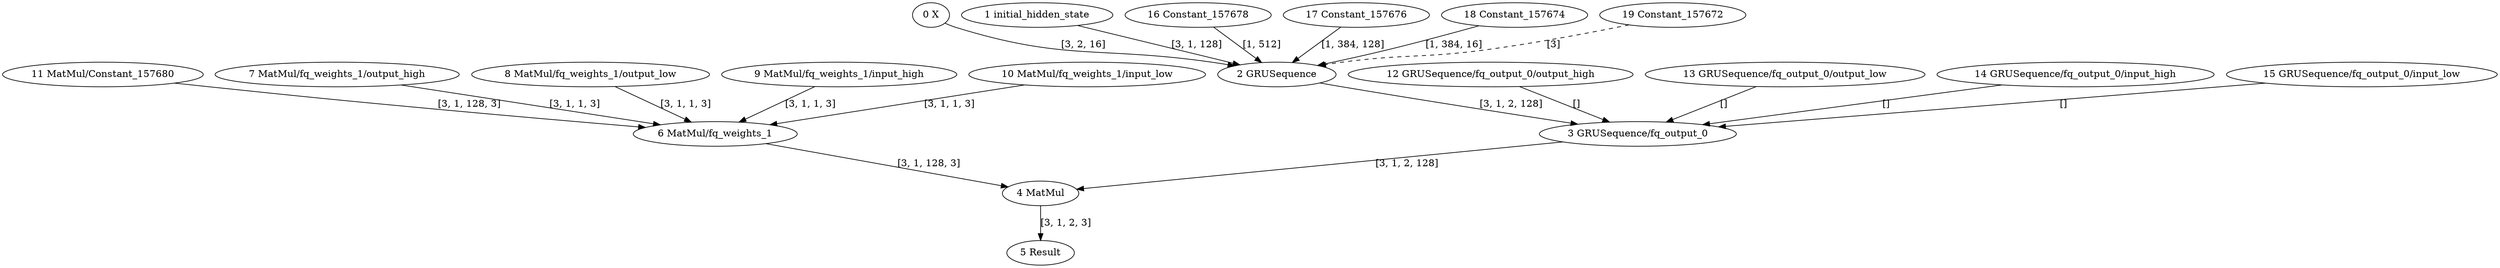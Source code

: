 strict digraph  {
"0 X" [id=0, type=Parameter];
"1 initial_hidden_state" [id=1, type=Parameter];
"2 GRUSequence" [id=2, type=GRUSequence];
"3 GRUSequence/fq_output_0" [id=3, type=FakeQuantize];
"4 MatMul" [id=4, type=MatMul];
"5 Result" [id=5, type=Result];
"6 MatMul/fq_weights_1" [id=6, type=FakeQuantize];
"7 MatMul/fq_weights_1/output_high" [id=7, type=Constant];
"8 MatMul/fq_weights_1/output_low" [id=8, type=Constant];
"9 MatMul/fq_weights_1/input_high" [id=9, type=Constant];
"10 MatMul/fq_weights_1/input_low" [id=10, type=Constant];
"11 MatMul/Constant_157680" [id=11, type=Constant];
"12 GRUSequence/fq_output_0/output_high" [id=12, type=Constant];
"13 GRUSequence/fq_output_0/output_low" [id=13, type=Constant];
"14 GRUSequence/fq_output_0/input_high" [id=14, type=Constant];
"15 GRUSequence/fq_output_0/input_low" [id=15, type=Constant];
"16 Constant_157678" [id=16, type=Constant];
"17 Constant_157676" [id=17, type=Constant];
"18 Constant_157674" [id=18, type=Constant];
"19 Constant_157672" [id=19, type=Constant];
"0 X" -> "2 GRUSequence"  [label="[3, 2, 16]", style=solid];
"1 initial_hidden_state" -> "2 GRUSequence"  [label="[3, 1, 128]", style=solid];
"2 GRUSequence" -> "3 GRUSequence/fq_output_0"  [label="[3, 1, 2, 128]", style=solid];
"3 GRUSequence/fq_output_0" -> "4 MatMul"  [label="[3, 1, 2, 128]", style=solid];
"4 MatMul" -> "5 Result"  [label="[3, 1, 2, 3]", style=solid];
"6 MatMul/fq_weights_1" -> "4 MatMul"  [label="[3, 1, 128, 3]", style=solid];
"7 MatMul/fq_weights_1/output_high" -> "6 MatMul/fq_weights_1"  [label="[3, 1, 1, 3]", style=solid];
"8 MatMul/fq_weights_1/output_low" -> "6 MatMul/fq_weights_1"  [label="[3, 1, 1, 3]", style=solid];
"9 MatMul/fq_weights_1/input_high" -> "6 MatMul/fq_weights_1"  [label="[3, 1, 1, 3]", style=solid];
"10 MatMul/fq_weights_1/input_low" -> "6 MatMul/fq_weights_1"  [label="[3, 1, 1, 3]", style=solid];
"11 MatMul/Constant_157680" -> "6 MatMul/fq_weights_1"  [label="[3, 1, 128, 3]", style=solid];
"12 GRUSequence/fq_output_0/output_high" -> "3 GRUSequence/fq_output_0"  [label="[]", style=solid];
"13 GRUSequence/fq_output_0/output_low" -> "3 GRUSequence/fq_output_0"  [label="[]", style=solid];
"14 GRUSequence/fq_output_0/input_high" -> "3 GRUSequence/fq_output_0"  [label="[]", style=solid];
"15 GRUSequence/fq_output_0/input_low" -> "3 GRUSequence/fq_output_0"  [label="[]", style=solid];
"16 Constant_157678" -> "2 GRUSequence"  [label="[1, 512]", style=solid];
"17 Constant_157676" -> "2 GRUSequence"  [label="[1, 384, 128]", style=solid];
"18 Constant_157674" -> "2 GRUSequence"  [label="[1, 384, 16]", style=solid];
"19 Constant_157672" -> "2 GRUSequence"  [label="[3]", style=dashed];
}
